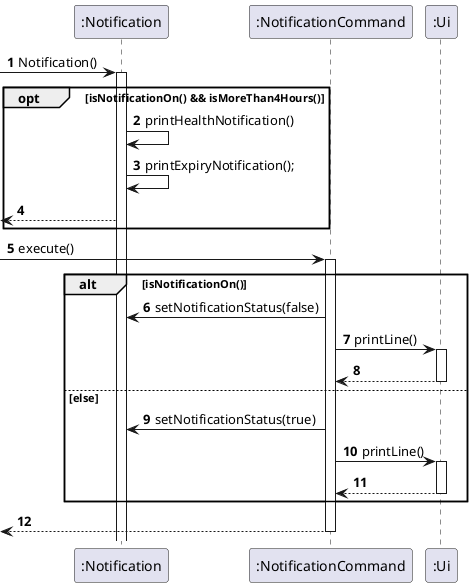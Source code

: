 @startuml
'https://plantuml.com/sequence-diagram

autonumber

-> ":Notification": Notification()
activate ":Notification"

    opt isNotificationOn() && isMoreThan4Hours()
        ":Notification" -> ":Notification": printHealthNotification()
        ":Notification" -> ":Notification": printExpiryNotification();
        <-- ":Notification"
    end


-> ":NotificationCommand": execute()
activate ":NotificationCommand"

    alt isNotificationOn()
        ":NotificationCommand" -> ":Notification": setNotificationStatus(false)
        ":NotificationCommand" -> ":Ui": printLine()
        activate ":Ui"
        ":NotificationCommand" <-- ":Ui"
        deactivate ":Ui"

    else else
            ":NotificationCommand" -> ":Notification": setNotificationStatus(true)
            ":NotificationCommand" -> ":Ui": printLine()
            activate ":Ui"
            ":NotificationCommand" <-- ":Ui"
            deactivate ":Ui"

    end
    <-- ":NotificationCommand"
deactivate ":NotificationCommand"

@enduml